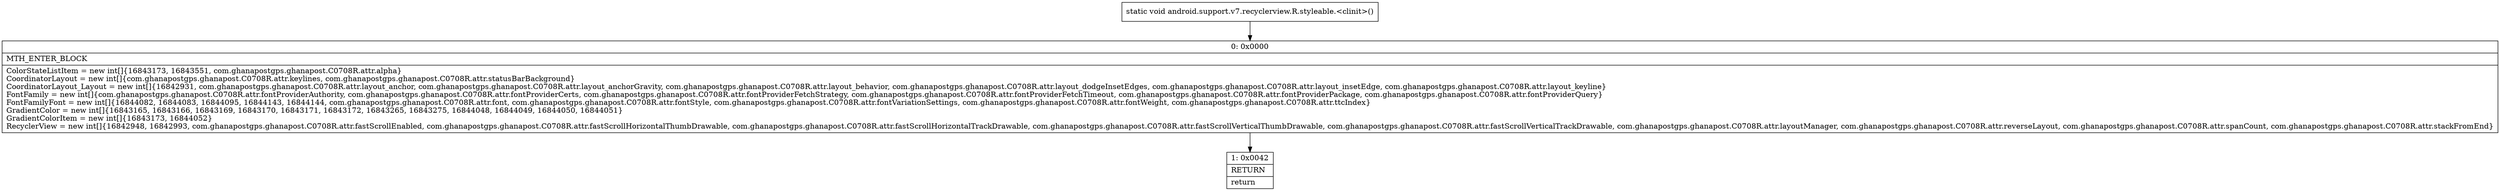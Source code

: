 digraph "CFG forandroid.support.v7.recyclerview.R.styleable.\<clinit\>()V" {
Node_0 [shape=record,label="{0\:\ 0x0000|MTH_ENTER_BLOCK\l|ColorStateListItem = new int[]\{16843173, 16843551, com.ghanapostgps.ghanapost.C0708R.attr.alpha\}\lCoordinatorLayout = new int[]\{com.ghanapostgps.ghanapost.C0708R.attr.keylines, com.ghanapostgps.ghanapost.C0708R.attr.statusBarBackground\}\lCoordinatorLayout_Layout = new int[]\{16842931, com.ghanapostgps.ghanapost.C0708R.attr.layout_anchor, com.ghanapostgps.ghanapost.C0708R.attr.layout_anchorGravity, com.ghanapostgps.ghanapost.C0708R.attr.layout_behavior, com.ghanapostgps.ghanapost.C0708R.attr.layout_dodgeInsetEdges, com.ghanapostgps.ghanapost.C0708R.attr.layout_insetEdge, com.ghanapostgps.ghanapost.C0708R.attr.layout_keyline\}\lFontFamily = new int[]\{com.ghanapostgps.ghanapost.C0708R.attr.fontProviderAuthority, com.ghanapostgps.ghanapost.C0708R.attr.fontProviderCerts, com.ghanapostgps.ghanapost.C0708R.attr.fontProviderFetchStrategy, com.ghanapostgps.ghanapost.C0708R.attr.fontProviderFetchTimeout, com.ghanapostgps.ghanapost.C0708R.attr.fontProviderPackage, com.ghanapostgps.ghanapost.C0708R.attr.fontProviderQuery\}\lFontFamilyFont = new int[]\{16844082, 16844083, 16844095, 16844143, 16844144, com.ghanapostgps.ghanapost.C0708R.attr.font, com.ghanapostgps.ghanapost.C0708R.attr.fontStyle, com.ghanapostgps.ghanapost.C0708R.attr.fontVariationSettings, com.ghanapostgps.ghanapost.C0708R.attr.fontWeight, com.ghanapostgps.ghanapost.C0708R.attr.ttcIndex\}\lGradientColor = new int[]\{16843165, 16843166, 16843169, 16843170, 16843171, 16843172, 16843265, 16843275, 16844048, 16844049, 16844050, 16844051\}\lGradientColorItem = new int[]\{16843173, 16844052\}\lRecyclerView = new int[]\{16842948, 16842993, com.ghanapostgps.ghanapost.C0708R.attr.fastScrollEnabled, com.ghanapostgps.ghanapost.C0708R.attr.fastScrollHorizontalThumbDrawable, com.ghanapostgps.ghanapost.C0708R.attr.fastScrollHorizontalTrackDrawable, com.ghanapostgps.ghanapost.C0708R.attr.fastScrollVerticalThumbDrawable, com.ghanapostgps.ghanapost.C0708R.attr.fastScrollVerticalTrackDrawable, com.ghanapostgps.ghanapost.C0708R.attr.layoutManager, com.ghanapostgps.ghanapost.C0708R.attr.reverseLayout, com.ghanapostgps.ghanapost.C0708R.attr.spanCount, com.ghanapostgps.ghanapost.C0708R.attr.stackFromEnd\}\l}"];
Node_1 [shape=record,label="{1\:\ 0x0042|RETURN\l|return\l}"];
MethodNode[shape=record,label="{static void android.support.v7.recyclerview.R.styleable.\<clinit\>() }"];
MethodNode -> Node_0;
Node_0 -> Node_1;
}

